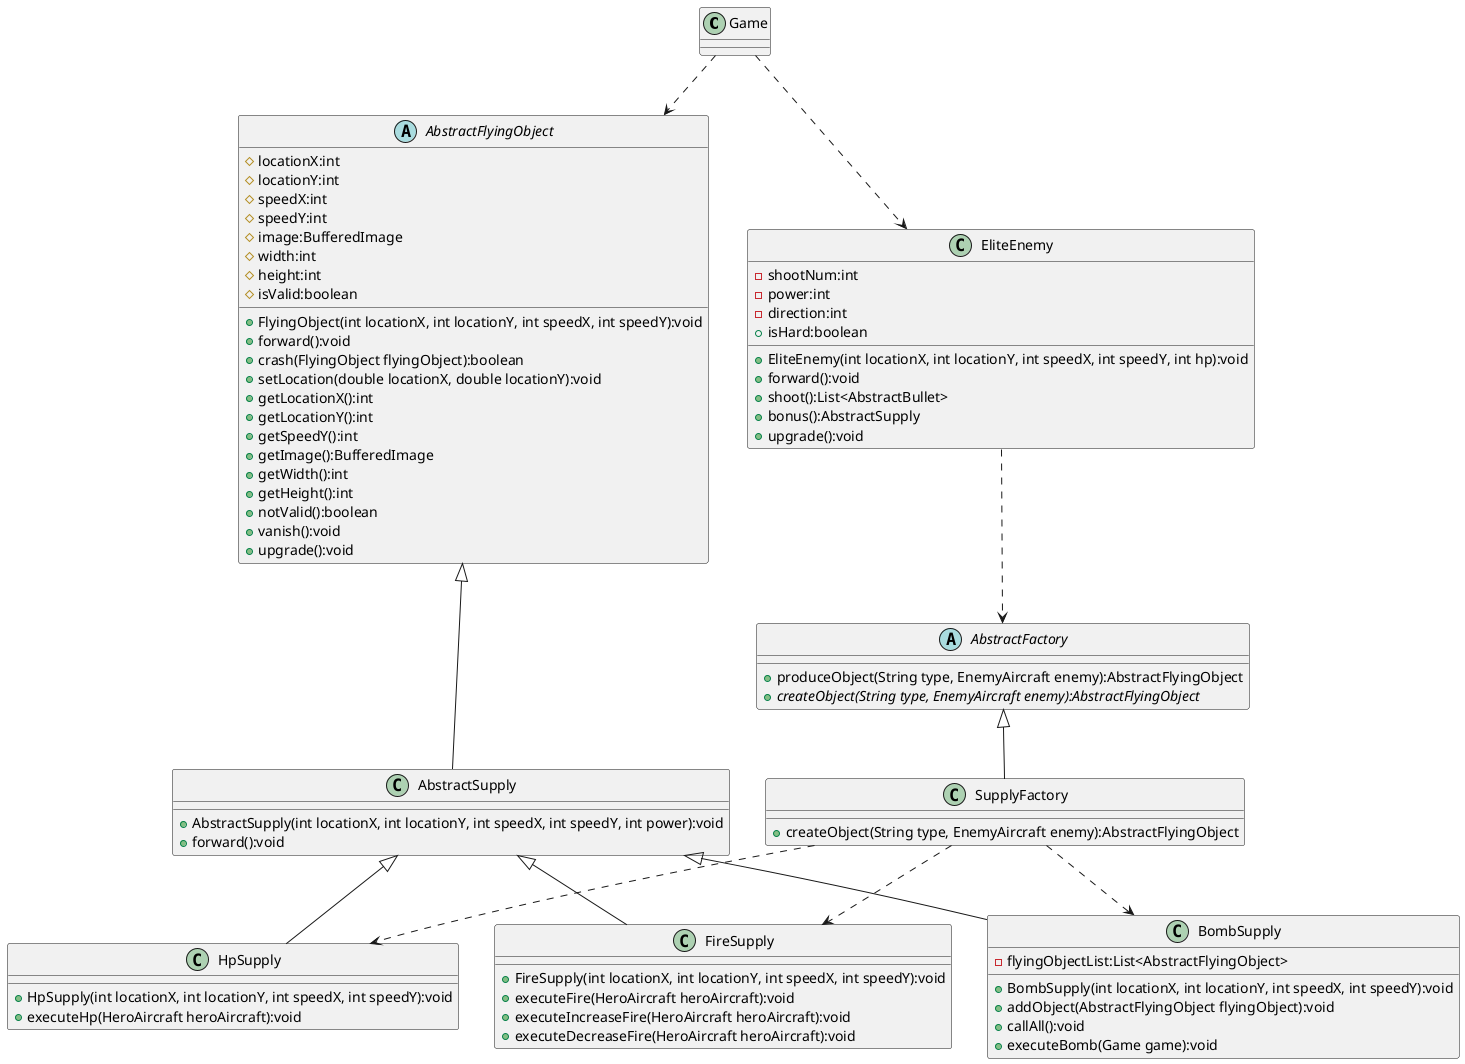@startuml
'https://plantuml.com/class-diagram

class Game{}

Game ..> AbstractFlyingObject
Game ..> EliteEnemy
EliteEnemy ..> AbstractFactory
AbstractFlyingObject <|-- AbstractSupply
AbstractSupply <|-- HpSupply
AbstractSupply <|-- FireSupply
AbstractSupply <|-- BombSupply
AbstractFactory <|-- SupplyFactory
SupplyFactory ..> HpSupply
SupplyFactory ..> FireSupply
SupplyFactory ..> BombSupply

abstract class AbstractFlyingObject
{
    # locationX:int
    # locationY:int
    # speedX:int
    # speedY:int
    # image:BufferedImage
    # width:int
    # height:int
    # isValid:boolean

    + FlyingObject(int locationX, int locationY, int speedX, int speedY):void
    + forward():void
    + crash(FlyingObject flyingObject):boolean
    + setLocation(double locationX, double locationY):void
    + getLocationX():int
    + getLocationY():int
    + getSpeedY():int
    + getImage():BufferedImage
    + getWidth():int
    + getHeight():int
    + notValid():boolean
    + vanish():void
    + upgrade():void
}

abstract class AbstractFactory
{
    + produceObject(String type, EnemyAircraft enemy):AbstractFlyingObject
    + {abstract} createObject(String type, EnemyAircraft enemy):AbstractFlyingObject
}

class AbstractSupply {
    + AbstractSupply(int locationX, int locationY, int speedX, int speedY, int power):void
    + forward():void
}

class HpSupply{
    + HpSupply(int locationX, int locationY, int speedX, int speedY):void
    + executeHp(HeroAircraft heroAircraft):void
}

class FireSupply{
    + FireSupply(int locationX, int locationY, int speedX, int speedY):void
    + executeFire(HeroAircraft heroAircraft):void
    + executeIncreaseFire(HeroAircraft heroAircraft):void
    + executeDecreaseFire(HeroAircraft heroAircraft):void
}

class BombSupply{
    - flyingObjectList:List<AbstractFlyingObject>
    + BombSupply(int locationX, int locationY, int speedX, int speedY):void
    + addObject(AbstractFlyingObject flyingObject):void
    + callAll():void
    + executeBomb(Game game):void
}

class SupplyFactory{
    + createObject(String type, EnemyAircraft enemy):AbstractFlyingObject
}

class EliteEnemy {
    - shootNum:int
    - power:int
    - direction:int
    + isHard:boolean
    + EliteEnemy(int locationX, int locationY, int speedX, int speedY, int hp):void
    + forward():void
    + shoot():List<AbstractBullet>
    + bonus():AbstractSupply
    + upgrade():void
}



@enduml